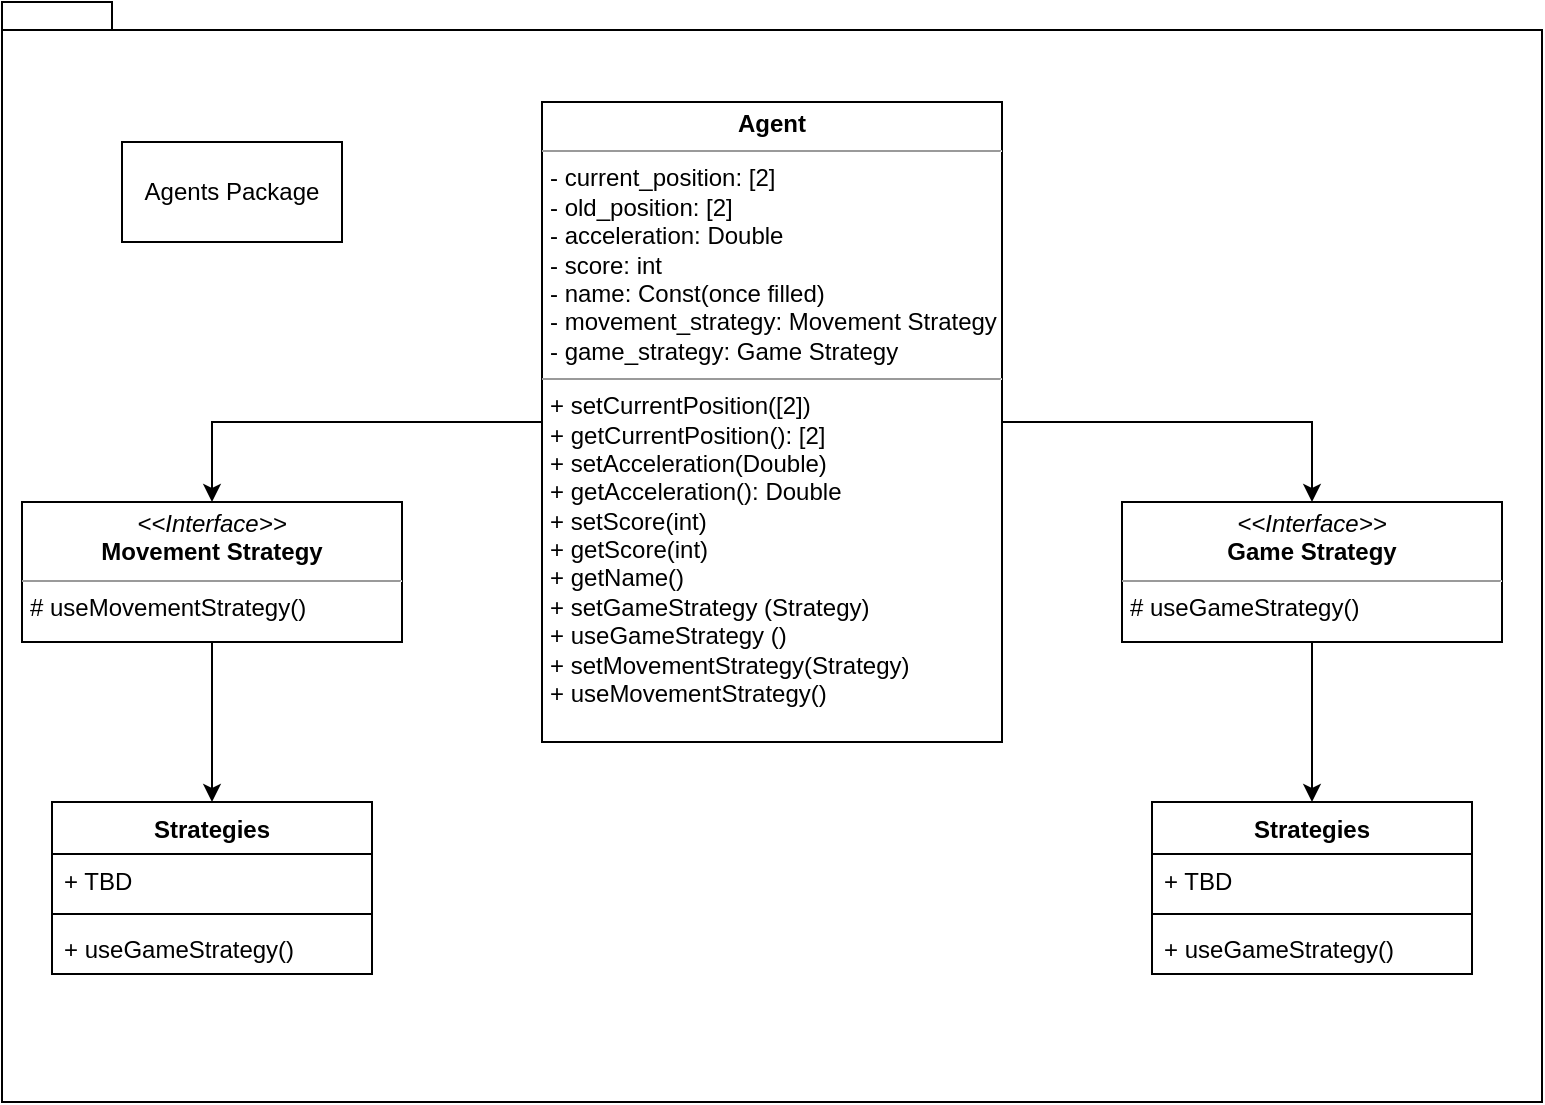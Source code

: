 <mxfile version="21.7.5" type="github">
  <diagram name="Page-1" id="c4acf3e9-155e-7222-9cf6-157b1a14988f">
    <mxGraphModel dx="1500" dy="1857" grid="1" gridSize="10" guides="1" tooltips="1" connect="1" arrows="1" fold="1" page="1" pageScale="1" pageWidth="850" pageHeight="1100" background="none" math="0" shadow="0">
      <root>
        <mxCell id="0" />
        <mxCell id="1" parent="0" />
        <mxCell id="72HuINpgx5d1N0AVzlZm-28" value="" style="group" vertex="1" connectable="0" parent="1">
          <mxGeometry x="40" y="-680" width="770" height="550" as="geometry" />
        </mxCell>
        <mxCell id="72HuINpgx5d1N0AVzlZm-26" value="" style="group" vertex="1" connectable="0" parent="72HuINpgx5d1N0AVzlZm-28">
          <mxGeometry width="770" height="550" as="geometry" />
        </mxCell>
        <mxCell id="72HuINpgx5d1N0AVzlZm-25" value="" style="shape=folder;fontStyle=1;spacingTop=10;tabWidth=40;tabHeight=14;tabPosition=left;html=1;whiteSpace=wrap;" vertex="1" parent="72HuINpgx5d1N0AVzlZm-26">
          <mxGeometry width="770" height="550" as="geometry" />
        </mxCell>
        <mxCell id="72HuINpgx5d1N0AVzlZm-1" value="&lt;p style=&quot;margin:0px;margin-top:4px;text-align:center;&quot;&gt;&lt;b&gt;Agent&lt;/b&gt;&lt;br&gt;&lt;/p&gt;&lt;hr size=&quot;1&quot;&gt;&lt;p style=&quot;margin:0px;margin-left:4px;&quot;&gt;- current_position: [2]&lt;br&gt;- old_position: [2]&lt;/p&gt;&lt;p style=&quot;margin:0px;margin-left:4px;&quot;&gt;- acceleration: Double&lt;/p&gt;&lt;p style=&quot;margin:0px;margin-left:4px;&quot;&gt;- score: int&lt;/p&gt;&lt;p style=&quot;margin:0px;margin-left:4px;&quot;&gt;- name: Const(once filled)&lt;/p&gt;&lt;p style=&quot;margin:0px;margin-left:4px;&quot;&gt;- movement_strategy: Movement Strategy&lt;/p&gt;&lt;p style=&quot;margin:0px;margin-left:4px;&quot;&gt;- game_strategy: Game Strategy&lt;br&gt;&lt;/p&gt;&lt;hr size=&quot;1&quot;&gt;&lt;p style=&quot;margin:0px;margin-left:4px;&quot;&gt;+ setCurrentPosition([2])&lt;br&gt;+ getCurrentPosition(): [2]&lt;/p&gt;&lt;p style=&quot;margin:0px;margin-left:4px;&quot;&gt;+ setAcceleration(Double)&lt;br&gt;+ getAcceleration(): Double&lt;/p&gt;&lt;p style=&quot;margin:0px;margin-left:4px;&quot;&gt;+ setScore(int)&lt;/p&gt;&lt;p style=&quot;margin:0px;margin-left:4px;&quot;&gt;+ getScore(int)&lt;/p&gt;&lt;p style=&quot;margin:0px;margin-left:4px;&quot;&gt;+ getName()&lt;br&gt;&lt;/p&gt;&lt;p style=&quot;margin:0px;margin-left:4px;&quot;&gt;+ setGameStrategy (Strategy)&lt;br&gt;&lt;/p&gt;&lt;p style=&quot;margin:0px;margin-left:4px;&quot;&gt;+ useGameStrategy ()&lt;/p&gt;&lt;p style=&quot;margin:0px;margin-left:4px;&quot;&gt;+ setMovementStrategy(Strategy)&lt;br&gt;&lt;/p&gt;&lt;p style=&quot;margin:0px;margin-left:4px;&quot;&gt;+ useMovementStrategy()&lt;/p&gt;" style="verticalAlign=top;align=left;overflow=fill;fontSize=12;fontFamily=Helvetica;html=1;whiteSpace=wrap;" vertex="1" parent="72HuINpgx5d1N0AVzlZm-26">
          <mxGeometry x="270" y="50" width="230" height="320" as="geometry" />
        </mxCell>
        <mxCell id="72HuINpgx5d1N0AVzlZm-10" value="&lt;p style=&quot;margin:0px;margin-top:4px;text-align:center;&quot;&gt;&lt;i&gt;&amp;lt;&amp;lt;Interface&amp;gt;&amp;gt;&lt;/i&gt;&lt;br&gt;&lt;b&gt;Game Strategy&lt;/b&gt;&lt;br&gt;&lt;/p&gt;&lt;hr size=&quot;1&quot;&gt;&lt;p style=&quot;margin:0px;margin-left:4px;&quot;&gt;# useGameStrategy()&lt;br&gt;&lt;/p&gt;" style="verticalAlign=top;align=left;overflow=fill;fontSize=12;fontFamily=Helvetica;html=1;whiteSpace=wrap;" vertex="1" parent="72HuINpgx5d1N0AVzlZm-26">
          <mxGeometry x="560" y="250" width="190" height="70" as="geometry" />
        </mxCell>
        <mxCell id="72HuINpgx5d1N0AVzlZm-9" style="edgeStyle=orthogonalEdgeStyle;rounded=0;orthogonalLoop=1;jettySize=auto;html=1;exitX=1;exitY=0.5;exitDx=0;exitDy=0;entryX=0.5;entryY=0;entryDx=0;entryDy=0;" edge="1" parent="72HuINpgx5d1N0AVzlZm-26" source="72HuINpgx5d1N0AVzlZm-1" target="72HuINpgx5d1N0AVzlZm-10">
          <mxGeometry relative="1" as="geometry">
            <mxPoint x="600" y="165" as="targetPoint" />
          </mxGeometry>
        </mxCell>
        <mxCell id="72HuINpgx5d1N0AVzlZm-11" value="&lt;p style=&quot;margin:0px;margin-top:4px;text-align:center;&quot;&gt;&lt;i&gt;&amp;lt;&amp;lt;Interface&amp;gt;&amp;gt;&lt;/i&gt;&lt;br&gt;&lt;b&gt;Movement Strategy&lt;/b&gt;&lt;br&gt;&lt;/p&gt;&lt;hr size=&quot;1&quot;&gt;&lt;p style=&quot;margin:0px;margin-left:4px;&quot;&gt;# useMovementStrategy()&lt;br&gt;&lt;/p&gt;" style="verticalAlign=top;align=left;overflow=fill;fontSize=12;fontFamily=Helvetica;html=1;whiteSpace=wrap;" vertex="1" parent="72HuINpgx5d1N0AVzlZm-26">
          <mxGeometry x="10" y="250" width="190" height="70" as="geometry" />
        </mxCell>
        <mxCell id="72HuINpgx5d1N0AVzlZm-8" style="edgeStyle=orthogonalEdgeStyle;rounded=0;orthogonalLoop=1;jettySize=auto;html=1;exitX=0;exitY=0.5;exitDx=0;exitDy=0;entryX=0.5;entryY=0;entryDx=0;entryDy=0;" edge="1" parent="72HuINpgx5d1N0AVzlZm-26" source="72HuINpgx5d1N0AVzlZm-1" target="72HuINpgx5d1N0AVzlZm-11">
          <mxGeometry relative="1" as="geometry">
            <mxPoint x="160" y="165" as="targetPoint" />
          </mxGeometry>
        </mxCell>
        <mxCell id="72HuINpgx5d1N0AVzlZm-15" value="Strategies" style="swimlane;fontStyle=1;align=center;verticalAlign=top;childLayout=stackLayout;horizontal=1;startSize=26;horizontalStack=0;resizeParent=1;resizeParentMax=0;resizeLast=0;collapsible=1;marginBottom=0;whiteSpace=wrap;html=1;" vertex="1" parent="72HuINpgx5d1N0AVzlZm-26">
          <mxGeometry x="575" y="400" width="160" height="86" as="geometry" />
        </mxCell>
        <mxCell id="72HuINpgx5d1N0AVzlZm-16" value="+ TBD" style="text;strokeColor=none;fillColor=none;align=left;verticalAlign=top;spacingLeft=4;spacingRight=4;overflow=hidden;rotatable=0;points=[[0,0.5],[1,0.5]];portConstraint=eastwest;whiteSpace=wrap;html=1;" vertex="1" parent="72HuINpgx5d1N0AVzlZm-15">
          <mxGeometry y="26" width="160" height="26" as="geometry" />
        </mxCell>
        <mxCell id="72HuINpgx5d1N0AVzlZm-17" value="" style="line;strokeWidth=1;fillColor=none;align=left;verticalAlign=middle;spacingTop=-1;spacingLeft=3;spacingRight=3;rotatable=0;labelPosition=right;points=[];portConstraint=eastwest;strokeColor=inherit;" vertex="1" parent="72HuINpgx5d1N0AVzlZm-15">
          <mxGeometry y="52" width="160" height="8" as="geometry" />
        </mxCell>
        <mxCell id="72HuINpgx5d1N0AVzlZm-18" value="+ useGameStrategy()" style="text;strokeColor=none;fillColor=none;align=left;verticalAlign=top;spacingLeft=4;spacingRight=4;overflow=hidden;rotatable=0;points=[[0,0.5],[1,0.5]];portConstraint=eastwest;whiteSpace=wrap;html=1;" vertex="1" parent="72HuINpgx5d1N0AVzlZm-15">
          <mxGeometry y="60" width="160" height="26" as="geometry" />
        </mxCell>
        <mxCell id="72HuINpgx5d1N0AVzlZm-14" value="" style="edgeStyle=orthogonalEdgeStyle;rounded=0;orthogonalLoop=1;jettySize=auto;html=1;entryX=0.5;entryY=0;entryDx=0;entryDy=0;" edge="1" parent="72HuINpgx5d1N0AVzlZm-26" source="72HuINpgx5d1N0AVzlZm-10" target="72HuINpgx5d1N0AVzlZm-15">
          <mxGeometry relative="1" as="geometry">
            <mxPoint x="655" y="400" as="targetPoint" />
          </mxGeometry>
        </mxCell>
        <mxCell id="72HuINpgx5d1N0AVzlZm-19" value="Strategies" style="swimlane;fontStyle=1;align=center;verticalAlign=top;childLayout=stackLayout;horizontal=1;startSize=26;horizontalStack=0;resizeParent=1;resizeParentMax=0;resizeLast=0;collapsible=1;marginBottom=0;whiteSpace=wrap;html=1;" vertex="1" parent="72HuINpgx5d1N0AVzlZm-26">
          <mxGeometry x="25" y="400" width="160" height="86" as="geometry" />
        </mxCell>
        <mxCell id="72HuINpgx5d1N0AVzlZm-20" value="+ TBD" style="text;strokeColor=none;fillColor=none;align=left;verticalAlign=top;spacingLeft=4;spacingRight=4;overflow=hidden;rotatable=0;points=[[0,0.5],[1,0.5]];portConstraint=eastwest;whiteSpace=wrap;html=1;" vertex="1" parent="72HuINpgx5d1N0AVzlZm-19">
          <mxGeometry y="26" width="160" height="26" as="geometry" />
        </mxCell>
        <mxCell id="72HuINpgx5d1N0AVzlZm-21" value="" style="line;strokeWidth=1;fillColor=none;align=left;verticalAlign=middle;spacingTop=-1;spacingLeft=3;spacingRight=3;rotatable=0;labelPosition=right;points=[];portConstraint=eastwest;strokeColor=inherit;" vertex="1" parent="72HuINpgx5d1N0AVzlZm-19">
          <mxGeometry y="52" width="160" height="8" as="geometry" />
        </mxCell>
        <mxCell id="72HuINpgx5d1N0AVzlZm-22" value="+ useGameStrategy()" style="text;strokeColor=none;fillColor=none;align=left;verticalAlign=top;spacingLeft=4;spacingRight=4;overflow=hidden;rotatable=0;points=[[0,0.5],[1,0.5]];portConstraint=eastwest;whiteSpace=wrap;html=1;" vertex="1" parent="72HuINpgx5d1N0AVzlZm-19">
          <mxGeometry y="60" width="160" height="26" as="geometry" />
        </mxCell>
        <mxCell id="72HuINpgx5d1N0AVzlZm-24" value="" style="edgeStyle=orthogonalEdgeStyle;rounded=0;orthogonalLoop=1;jettySize=auto;html=1;entryX=0.5;entryY=0;entryDx=0;entryDy=0;" edge="1" parent="72HuINpgx5d1N0AVzlZm-26" source="72HuINpgx5d1N0AVzlZm-11" target="72HuINpgx5d1N0AVzlZm-19">
          <mxGeometry relative="1" as="geometry">
            <mxPoint x="105" y="400" as="targetPoint" />
          </mxGeometry>
        </mxCell>
        <mxCell id="72HuINpgx5d1N0AVzlZm-27" value="Agents Package" style="html=1;whiteSpace=wrap;" vertex="1" parent="72HuINpgx5d1N0AVzlZm-28">
          <mxGeometry x="60" y="70" width="110" height="50" as="geometry" />
        </mxCell>
      </root>
    </mxGraphModel>
  </diagram>
</mxfile>
